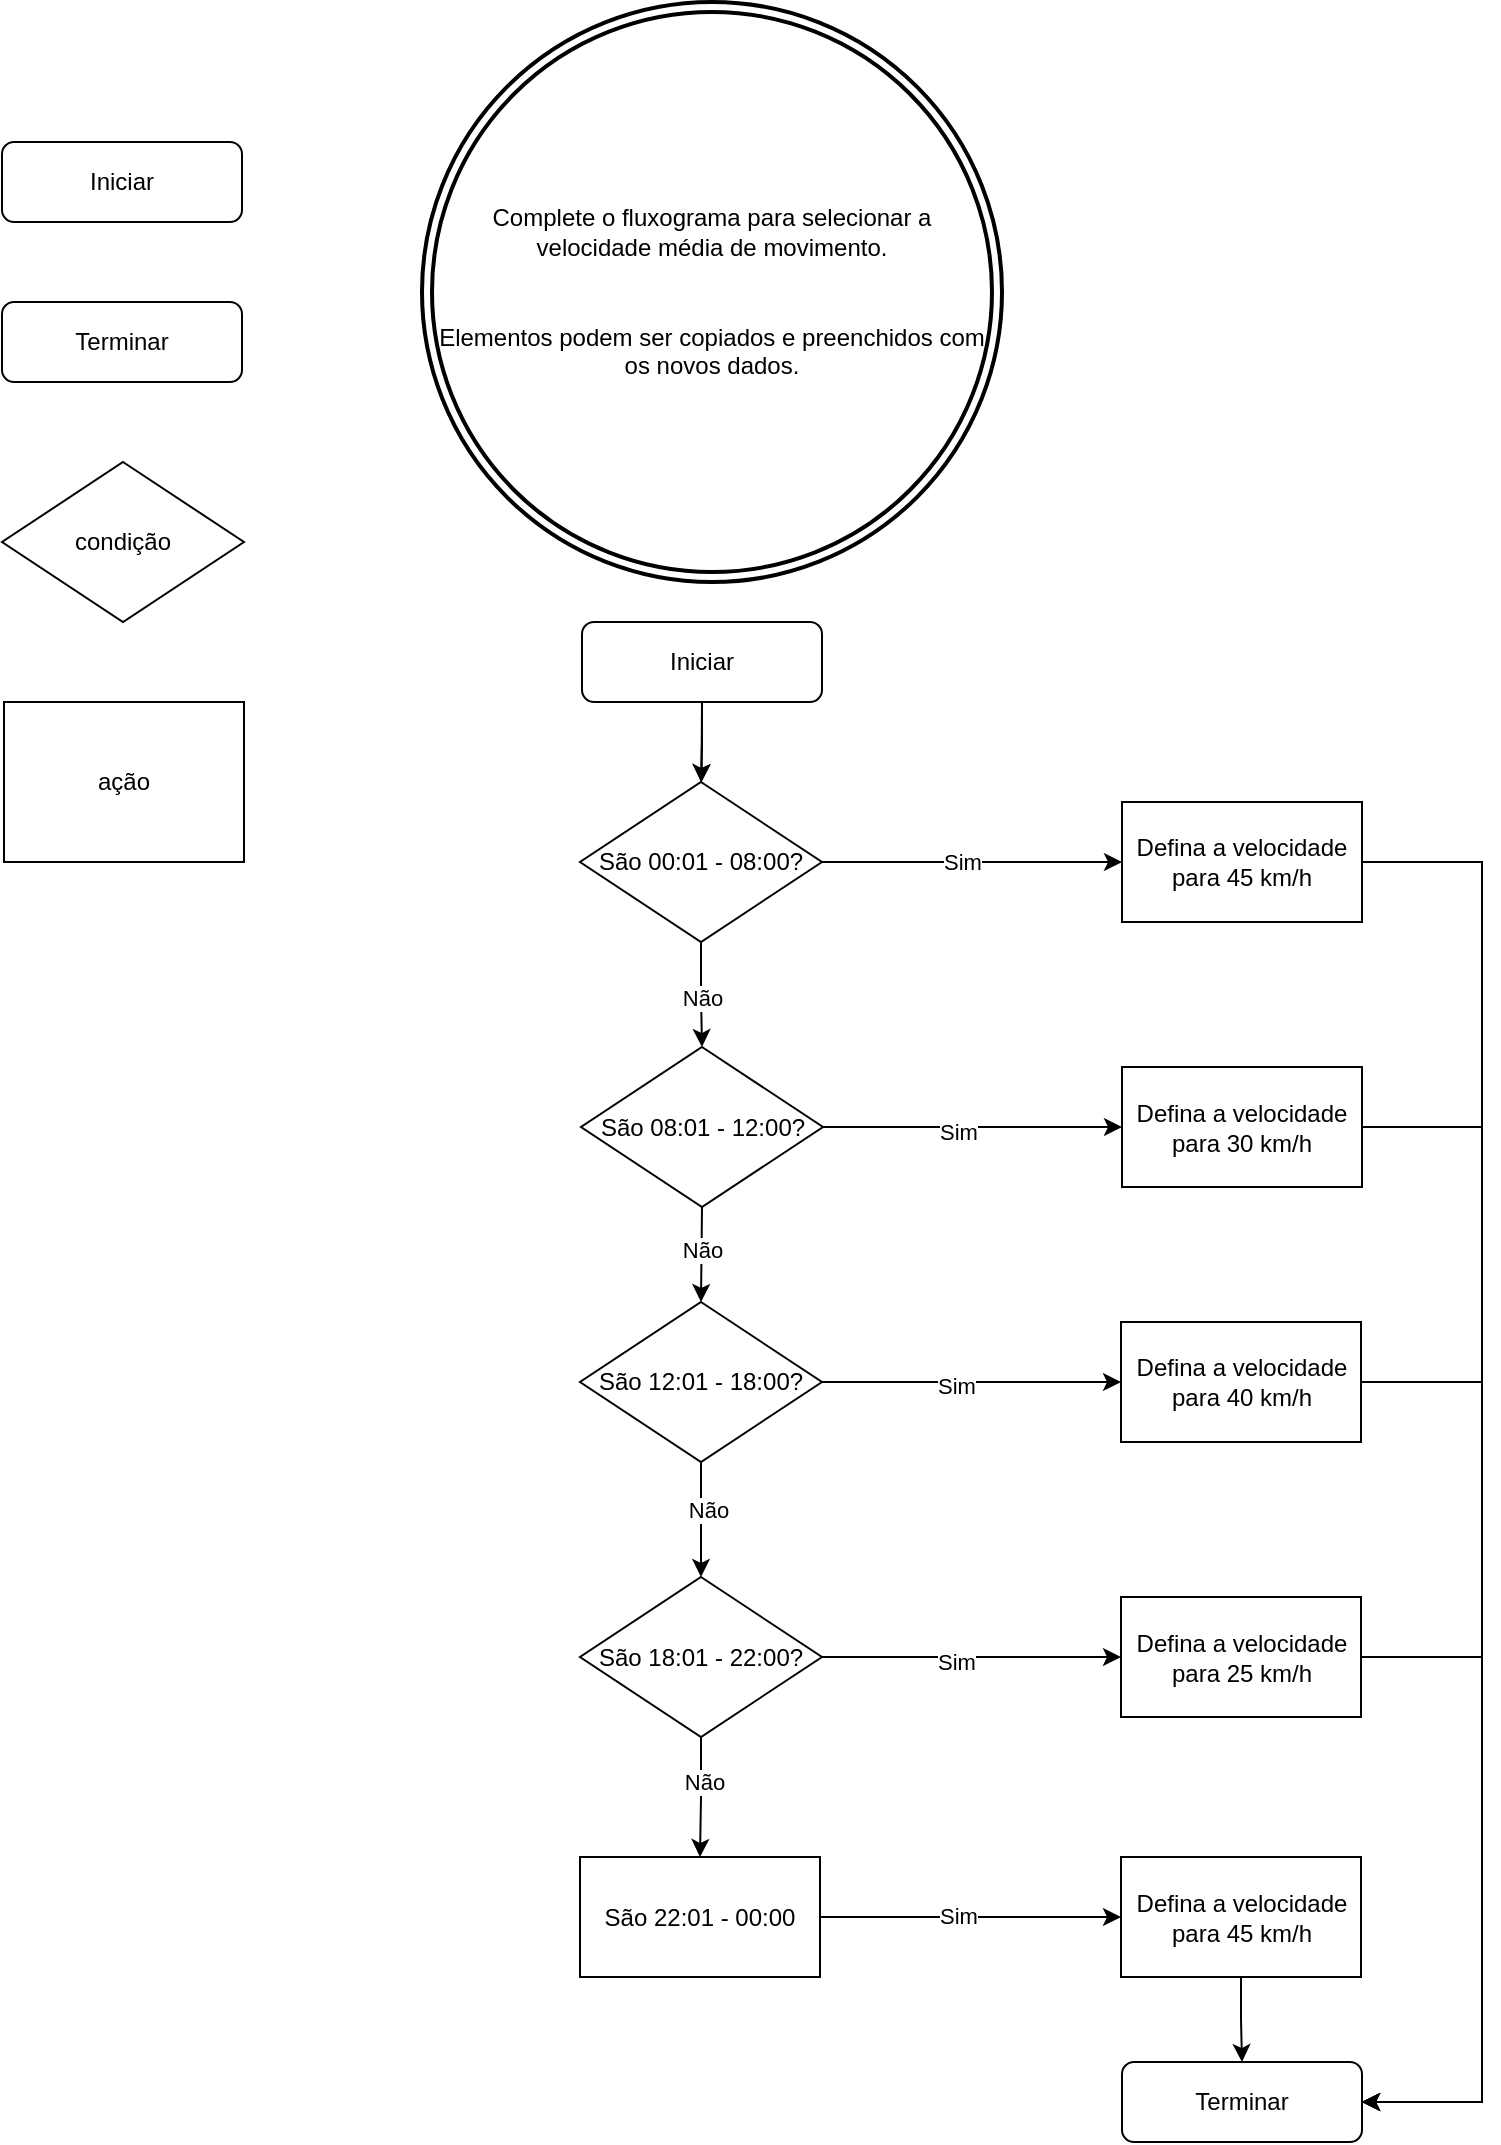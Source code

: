 <mxfile version="23.1.5" type="device">
  <diagram id="rRmtudpdEV8kB-wlNoaQ" name="Page-1">
    <mxGraphModel dx="1687" dy="993" grid="1" gridSize="10" guides="1" tooltips="1" connect="1" arrows="1" fold="1" page="1" pageScale="1" pageWidth="827" pageHeight="1169" math="0" shadow="0">
      <root>
        <mxCell id="0" />
        <mxCell id="1" parent="0" />
        <mxCell id="OLgAGGB-klX2j8NWGAoB-3" value="" style="edgeStyle=orthogonalEdgeStyle;rounded=0;orthogonalLoop=1;jettySize=auto;html=1;" parent="1" source="tulF2AGn9xkQMnw531Gr-1" target="OLgAGGB-klX2j8NWGAoB-1" edge="1">
          <mxGeometry relative="1" as="geometry" />
        </mxCell>
        <mxCell id="tulF2AGn9xkQMnw531Gr-1" value="&lt;span style=&quot;&quot; lang=&quot;EN-US&quot;&gt;&lt;font style=&quot;font-size: 12px;&quot;&gt;Iniciar&lt;/font&gt;&lt;/span&gt;" style="rounded=1;whiteSpace=wrap;html=1;" parent="1" vertex="1">
          <mxGeometry x="330" y="360" width="120" height="40" as="geometry" />
        </mxCell>
        <mxCell id="tulF2AGn9xkQMnw531Gr-2" value="&lt;span style=&quot;&quot; lang=&quot;EN-US&quot;&gt;&lt;font style=&quot;font-size: 12px;&quot;&gt;Terminar&lt;/font&gt;&lt;/span&gt;" style="rounded=1;whiteSpace=wrap;html=1;" parent="1" vertex="1">
          <mxGeometry x="40" y="200" width="120" height="40" as="geometry" />
        </mxCell>
        <mxCell id="tulF2AGn9xkQMnw531Gr-3" value="&lt;span style=&quot;&quot; lang=&quot;EN-US&quot;&gt;&lt;font style=&quot;font-size: 12px;&quot;&gt;condição&lt;/font&gt;&lt;/span&gt;" style="rhombus;whiteSpace=wrap;html=1;" parent="1" vertex="1">
          <mxGeometry x="40" y="280" width="121" height="80" as="geometry" />
        </mxCell>
        <mxCell id="tulF2AGn9xkQMnw531Gr-12" value="&lt;span lang=&quot;EN-US&quot;&gt;&lt;font style=&quot;font-size: 12px;&quot;&gt;ação&lt;/font&gt;&lt;/span&gt;" style="rounded=0;whiteSpace=wrap;html=1;" parent="1" vertex="1">
          <mxGeometry x="41" y="400" width="120" height="80" as="geometry" />
        </mxCell>
        <mxCell id="tGcxBd1fGb3jL6-7lItP-3" value="Complete o fluxograma para selecionar a velocidade média de movimento.&lt;br&gt;&lt;p style=&quot;font-style: normal ; font-weight: normal ; letter-spacing: normal ; text-align: center ; text-indent: 0px ; text-transform: none ; word-spacing: 0px ; text-decoration: none ; margin: 0px ; font-stretch: normal ; line-height: normal ; font-size: 13px&quot;&gt;&lt;span style=&quot;background-color: initial;&quot;&gt;&amp;nbsp;&lt;/span&gt;&lt;br&gt;&lt;/p&gt;&lt;font style=&quot;&quot;&gt;&lt;span style=&quot;font-size: 13px; font-style: normal; font-weight: normal; letter-spacing: normal; text-align: center; text-indent: 0px; text-transform: none; word-spacing: 0px; text-decoration: none; display: inline; float: none;&quot;&gt;&amp;nbsp;&lt;/span&gt;&lt;br style=&quot;font-style: normal ; font-weight: normal ; letter-spacing: normal ; text-align: center ; text-indent: 0px ; text-transform: none ; word-spacing: 0px ; text-decoration: none&quot;&gt;&lt;span style=&quot;text-align: center; text-indent: 0px; display: inline; float: none;&quot;&gt;&lt;span style=&quot;&quot; class=&quot;Apple-converted-space&quot;&gt;&lt;font style=&quot;&quot;&gt;Elementos podem ser copiados e preenchidos com os novos dados.&lt;br&gt;&lt;/font&gt;&lt;/span&gt;&lt;/span&gt;&lt;/font&gt;" style="ellipse;shape=doubleEllipse;whiteSpace=wrap;html=1;strokeWidth=2;" parent="1" vertex="1">
          <mxGeometry x="250" y="50" width="290" height="290" as="geometry" />
        </mxCell>
        <mxCell id="OLgAGGB-klX2j8NWGAoB-5" value="" style="edgeStyle=orthogonalEdgeStyle;rounded=0;orthogonalLoop=1;jettySize=auto;html=1;" parent="1" source="OLgAGGB-klX2j8NWGAoB-1" target="OLgAGGB-klX2j8NWGAoB-4" edge="1">
          <mxGeometry relative="1" as="geometry" />
        </mxCell>
        <mxCell id="8vI-wIhbAE_OrfVfeOtl-2" value="Não" style="edgeLabel;html=1;align=center;verticalAlign=middle;resizable=0;points=[];" parent="OLgAGGB-klX2j8NWGAoB-5" vertex="1" connectable="0">
          <mxGeometry x="0.05" relative="1" as="geometry">
            <mxPoint as="offset" />
          </mxGeometry>
        </mxCell>
        <mxCell id="OLgAGGB-klX2j8NWGAoB-7" value="" style="edgeStyle=orthogonalEdgeStyle;rounded=0;orthogonalLoop=1;jettySize=auto;html=1;" parent="1" source="OLgAGGB-klX2j8NWGAoB-1" target="OLgAGGB-klX2j8NWGAoB-6" edge="1">
          <mxGeometry relative="1" as="geometry" />
        </mxCell>
        <mxCell id="8vI-wIhbAE_OrfVfeOtl-1" value="Sim" style="edgeLabel;html=1;align=center;verticalAlign=middle;resizable=0;points=[];" parent="OLgAGGB-klX2j8NWGAoB-7" vertex="1" connectable="0">
          <mxGeometry x="-0.442" y="1" relative="1" as="geometry">
            <mxPoint x="28" y="1" as="offset" />
          </mxGeometry>
        </mxCell>
        <mxCell id="OLgAGGB-klX2j8NWGAoB-1" value="&lt;span style=&quot;&quot; lang=&quot;EN-US&quot;&gt;&lt;font style=&quot;font-size: 12px;&quot;&gt;São 00:01 - 08:00?&lt;/font&gt;&lt;/span&gt;" style="rhombus;whiteSpace=wrap;html=1;" parent="1" vertex="1">
          <mxGeometry x="329" y="440" width="121" height="80" as="geometry" />
        </mxCell>
        <mxCell id="OLgAGGB-klX2j8NWGAoB-2" value="" style="endArrow=classic;html=1;rounded=0;" parent="1" target="OLgAGGB-klX2j8NWGAoB-1" edge="1">
          <mxGeometry width="50" height="50" relative="1" as="geometry">
            <mxPoint x="390" y="400" as="sourcePoint" />
            <mxPoint x="390" y="440" as="targetPoint" />
          </mxGeometry>
        </mxCell>
        <mxCell id="OLgAGGB-klX2j8NWGAoB-4" value="São 08:01 - 12:00?" style="rhombus;whiteSpace=wrap;html=1;" parent="1" vertex="1">
          <mxGeometry x="329.5" y="572.5" width="121" height="80" as="geometry" />
        </mxCell>
        <mxCell id="yEkgyaoG6OHqWHhBqYyJ-30" style="edgeStyle=orthogonalEdgeStyle;rounded=0;orthogonalLoop=1;jettySize=auto;html=1;exitX=1;exitY=0.5;exitDx=0;exitDy=0;entryX=1;entryY=0.5;entryDx=0;entryDy=0;" edge="1" parent="1" source="OLgAGGB-klX2j8NWGAoB-6" target="yEkgyaoG6OHqWHhBqYyJ-28">
          <mxGeometry relative="1" as="geometry">
            <Array as="points">
              <mxPoint x="780" y="480" />
              <mxPoint x="780" y="1100" />
            </Array>
          </mxGeometry>
        </mxCell>
        <mxCell id="OLgAGGB-klX2j8NWGAoB-6" value="Defina a velocidade para 45 km/h" style="whiteSpace=wrap;html=1;" parent="1" vertex="1">
          <mxGeometry x="600" y="450" width="120" height="60" as="geometry" />
        </mxCell>
        <mxCell id="OLgAGGB-klX2j8NWGAoB-10" value="&lt;span style=&quot;&quot; lang=&quot;EN-US&quot;&gt;&lt;font style=&quot;font-size: 12px;&quot;&gt;Iniciar&lt;/font&gt;&lt;/span&gt;" style="rounded=1;whiteSpace=wrap;html=1;" parent="1" vertex="1">
          <mxGeometry x="40" y="120" width="120" height="40" as="geometry" />
        </mxCell>
        <mxCell id="yEkgyaoG6OHqWHhBqYyJ-2" value="" style="endArrow=classic;html=1;rounded=0;exitX=1;exitY=0.5;exitDx=0;exitDy=0;" edge="1" parent="1" source="OLgAGGB-klX2j8NWGAoB-4">
          <mxGeometry width="50" height="50" relative="1" as="geometry">
            <mxPoint x="360" y="572.5" as="sourcePoint" />
            <mxPoint x="600" y="612.5" as="targetPoint" />
          </mxGeometry>
        </mxCell>
        <mxCell id="yEkgyaoG6OHqWHhBqYyJ-3" value="Sim" style="edgeLabel;html=1;align=center;verticalAlign=middle;resizable=0;points=[];" vertex="1" connectable="0" parent="yEkgyaoG6OHqWHhBqYyJ-2">
          <mxGeometry x="-0.103" y="-2" relative="1" as="geometry">
            <mxPoint as="offset" />
          </mxGeometry>
        </mxCell>
        <mxCell id="yEkgyaoG6OHqWHhBqYyJ-34" style="edgeStyle=orthogonalEdgeStyle;rounded=0;orthogonalLoop=1;jettySize=auto;html=1;exitX=1;exitY=0.5;exitDx=0;exitDy=0;entryX=1;entryY=0.5;entryDx=0;entryDy=0;" edge="1" parent="1" source="yEkgyaoG6OHqWHhBqYyJ-4" target="yEkgyaoG6OHqWHhBqYyJ-28">
          <mxGeometry relative="1" as="geometry">
            <Array as="points">
              <mxPoint x="780" y="613" />
              <mxPoint x="780" y="1100" />
            </Array>
          </mxGeometry>
        </mxCell>
        <mxCell id="yEkgyaoG6OHqWHhBqYyJ-4" value="Defina a velocidade para 30 km/h" style="rounded=0;whiteSpace=wrap;html=1;" vertex="1" parent="1">
          <mxGeometry x="600" y="582.5" width="120" height="60" as="geometry" />
        </mxCell>
        <mxCell id="yEkgyaoG6OHqWHhBqYyJ-5" value="São 12:01 - 18:00?" style="rhombus;whiteSpace=wrap;html=1;" vertex="1" parent="1">
          <mxGeometry x="329" y="700" width="121" height="80" as="geometry" />
        </mxCell>
        <mxCell id="yEkgyaoG6OHqWHhBqYyJ-6" value="" style="endArrow=classic;html=1;rounded=0;exitX=1;exitY=0.5;exitDx=0;exitDy=0;" edge="1" parent="1" source="yEkgyaoG6OHqWHhBqYyJ-5">
          <mxGeometry width="50" height="50" relative="1" as="geometry">
            <mxPoint x="359.5" y="700" as="sourcePoint" />
            <mxPoint x="599.5" y="740" as="targetPoint" />
          </mxGeometry>
        </mxCell>
        <mxCell id="yEkgyaoG6OHqWHhBqYyJ-7" value="Sim" style="edgeLabel;html=1;align=center;verticalAlign=middle;resizable=0;points=[];" vertex="1" connectable="0" parent="yEkgyaoG6OHqWHhBqYyJ-6">
          <mxGeometry x="-0.103" y="-2" relative="1" as="geometry">
            <mxPoint as="offset" />
          </mxGeometry>
        </mxCell>
        <mxCell id="yEkgyaoG6OHqWHhBqYyJ-35" style="edgeStyle=orthogonalEdgeStyle;rounded=0;orthogonalLoop=1;jettySize=auto;html=1;exitX=1;exitY=0.5;exitDx=0;exitDy=0;entryX=1;entryY=0.5;entryDx=0;entryDy=0;" edge="1" parent="1" source="yEkgyaoG6OHqWHhBqYyJ-8" target="yEkgyaoG6OHqWHhBqYyJ-28">
          <mxGeometry relative="1" as="geometry">
            <Array as="points">
              <mxPoint x="780" y="740" />
              <mxPoint x="780" y="1100" />
            </Array>
          </mxGeometry>
        </mxCell>
        <mxCell id="yEkgyaoG6OHqWHhBqYyJ-8" value="Defina a velocidade para 40 km/h" style="rounded=0;whiteSpace=wrap;html=1;" vertex="1" parent="1">
          <mxGeometry x="599.5" y="710" width="120" height="60" as="geometry" />
        </mxCell>
        <mxCell id="yEkgyaoG6OHqWHhBqYyJ-9" value="" style="endArrow=classic;html=1;rounded=0;exitX=0.5;exitY=1;exitDx=0;exitDy=0;entryX=0.5;entryY=0;entryDx=0;entryDy=0;" edge="1" parent="1" source="OLgAGGB-klX2j8NWGAoB-4" target="yEkgyaoG6OHqWHhBqYyJ-5">
          <mxGeometry width="50" height="50" relative="1" as="geometry">
            <mxPoint x="390" y="712.5" as="sourcePoint" />
            <mxPoint x="440" y="662.5" as="targetPoint" />
          </mxGeometry>
        </mxCell>
        <mxCell id="yEkgyaoG6OHqWHhBqYyJ-10" value="Não" style="edgeLabel;html=1;align=center;verticalAlign=middle;resizable=0;points=[];" vertex="1" connectable="0" parent="yEkgyaoG6OHqWHhBqYyJ-9">
          <mxGeometry x="-0.086" relative="1" as="geometry">
            <mxPoint as="offset" />
          </mxGeometry>
        </mxCell>
        <mxCell id="yEkgyaoG6OHqWHhBqYyJ-20" style="edgeStyle=orthogonalEdgeStyle;rounded=0;orthogonalLoop=1;jettySize=auto;html=1;exitX=0.5;exitY=1;exitDx=0;exitDy=0;entryX=0.5;entryY=0;entryDx=0;entryDy=0;" edge="1" parent="1" source="yEkgyaoG6OHqWHhBqYyJ-11" target="yEkgyaoG6OHqWHhBqYyJ-21">
          <mxGeometry relative="1" as="geometry">
            <mxPoint x="389.5" y="967.5" as="targetPoint" />
          </mxGeometry>
        </mxCell>
        <mxCell id="yEkgyaoG6OHqWHhBqYyJ-27" value="Não" style="edgeLabel;html=1;align=center;verticalAlign=middle;resizable=0;points=[];" vertex="1" connectable="0" parent="yEkgyaoG6OHqWHhBqYyJ-20">
          <mxGeometry x="-0.254" y="1" relative="1" as="geometry">
            <mxPoint as="offset" />
          </mxGeometry>
        </mxCell>
        <mxCell id="yEkgyaoG6OHqWHhBqYyJ-11" value="São 18:01 - 22:00?" style="rhombus;whiteSpace=wrap;html=1;" vertex="1" parent="1">
          <mxGeometry x="329" y="837.5" width="121" height="80" as="geometry" />
        </mxCell>
        <mxCell id="yEkgyaoG6OHqWHhBqYyJ-12" value="" style="endArrow=classic;html=1;rounded=0;exitX=1;exitY=0.5;exitDx=0;exitDy=0;" edge="1" parent="1" source="yEkgyaoG6OHqWHhBqYyJ-11">
          <mxGeometry width="50" height="50" relative="1" as="geometry">
            <mxPoint x="359.5" y="837.5" as="sourcePoint" />
            <mxPoint x="599.5" y="877.5" as="targetPoint" />
          </mxGeometry>
        </mxCell>
        <mxCell id="yEkgyaoG6OHqWHhBqYyJ-13" value="Sim" style="edgeLabel;html=1;align=center;verticalAlign=middle;resizable=0;points=[];" vertex="1" connectable="0" parent="yEkgyaoG6OHqWHhBqYyJ-12">
          <mxGeometry x="-0.103" y="-2" relative="1" as="geometry">
            <mxPoint as="offset" />
          </mxGeometry>
        </mxCell>
        <mxCell id="yEkgyaoG6OHqWHhBqYyJ-36" style="edgeStyle=orthogonalEdgeStyle;rounded=0;orthogonalLoop=1;jettySize=auto;html=1;exitX=1;exitY=0.5;exitDx=0;exitDy=0;entryX=1;entryY=0.5;entryDx=0;entryDy=0;" edge="1" parent="1" source="yEkgyaoG6OHqWHhBqYyJ-14" target="yEkgyaoG6OHqWHhBqYyJ-28">
          <mxGeometry relative="1" as="geometry">
            <Array as="points">
              <mxPoint x="780" y="877" />
              <mxPoint x="780" y="1100" />
            </Array>
          </mxGeometry>
        </mxCell>
        <mxCell id="yEkgyaoG6OHqWHhBqYyJ-14" value="Defina a velocidade para 25 km/h" style="rounded=0;whiteSpace=wrap;html=1;" vertex="1" parent="1">
          <mxGeometry x="599.5" y="847.5" width="120" height="60" as="geometry" />
        </mxCell>
        <mxCell id="yEkgyaoG6OHqWHhBqYyJ-15" value="" style="endArrow=classic;html=1;rounded=0;exitX=0.5;exitY=1;exitDx=0;exitDy=0;entryX=0.5;entryY=0;entryDx=0;entryDy=0;" edge="1" parent="1" source="yEkgyaoG6OHqWHhBqYyJ-5" target="yEkgyaoG6OHqWHhBqYyJ-11">
          <mxGeometry width="50" height="50" relative="1" as="geometry">
            <mxPoint x="390" y="830" as="sourcePoint" />
            <mxPoint x="440" y="780" as="targetPoint" />
          </mxGeometry>
        </mxCell>
        <mxCell id="yEkgyaoG6OHqWHhBqYyJ-26" value="Não" style="edgeLabel;html=1;align=center;verticalAlign=middle;resizable=0;points=[];" vertex="1" connectable="0" parent="yEkgyaoG6OHqWHhBqYyJ-15">
          <mxGeometry x="-0.158" y="3" relative="1" as="geometry">
            <mxPoint as="offset" />
          </mxGeometry>
        </mxCell>
        <mxCell id="yEkgyaoG6OHqWHhBqYyJ-29" style="edgeStyle=orthogonalEdgeStyle;rounded=0;orthogonalLoop=1;jettySize=auto;html=1;exitX=0.5;exitY=1;exitDx=0;exitDy=0;entryX=0.5;entryY=0;entryDx=0;entryDy=0;" edge="1" parent="1" source="yEkgyaoG6OHqWHhBqYyJ-19" target="yEkgyaoG6OHqWHhBqYyJ-28">
          <mxGeometry relative="1" as="geometry" />
        </mxCell>
        <mxCell id="yEkgyaoG6OHqWHhBqYyJ-19" value="Defina a velocidade para 45 km/h" style="rounded=0;whiteSpace=wrap;html=1;" vertex="1" parent="1">
          <mxGeometry x="599.5" y="977.5" width="120" height="60" as="geometry" />
        </mxCell>
        <mxCell id="yEkgyaoG6OHqWHhBqYyJ-24" style="edgeStyle=orthogonalEdgeStyle;rounded=0;orthogonalLoop=1;jettySize=auto;html=1;exitX=1;exitY=0.5;exitDx=0;exitDy=0;entryX=0;entryY=0.5;entryDx=0;entryDy=0;" edge="1" parent="1" source="yEkgyaoG6OHqWHhBqYyJ-21" target="yEkgyaoG6OHqWHhBqYyJ-19">
          <mxGeometry relative="1" as="geometry" />
        </mxCell>
        <mxCell id="yEkgyaoG6OHqWHhBqYyJ-25" value="Sim" style="edgeLabel;html=1;align=center;verticalAlign=middle;resizable=0;points=[];" vertex="1" connectable="0" parent="yEkgyaoG6OHqWHhBqYyJ-24">
          <mxGeometry x="-0.084" y="1" relative="1" as="geometry">
            <mxPoint as="offset" />
          </mxGeometry>
        </mxCell>
        <mxCell id="yEkgyaoG6OHqWHhBqYyJ-21" value="São 22:01 - 00:00" style="rounded=0;whiteSpace=wrap;html=1;" vertex="1" parent="1">
          <mxGeometry x="329" y="977.5" width="120" height="60" as="geometry" />
        </mxCell>
        <mxCell id="yEkgyaoG6OHqWHhBqYyJ-28" value="Terminar" style="rounded=1;whiteSpace=wrap;html=1;" vertex="1" parent="1">
          <mxGeometry x="600" y="1080" width="120" height="40" as="geometry" />
        </mxCell>
      </root>
    </mxGraphModel>
  </diagram>
</mxfile>
